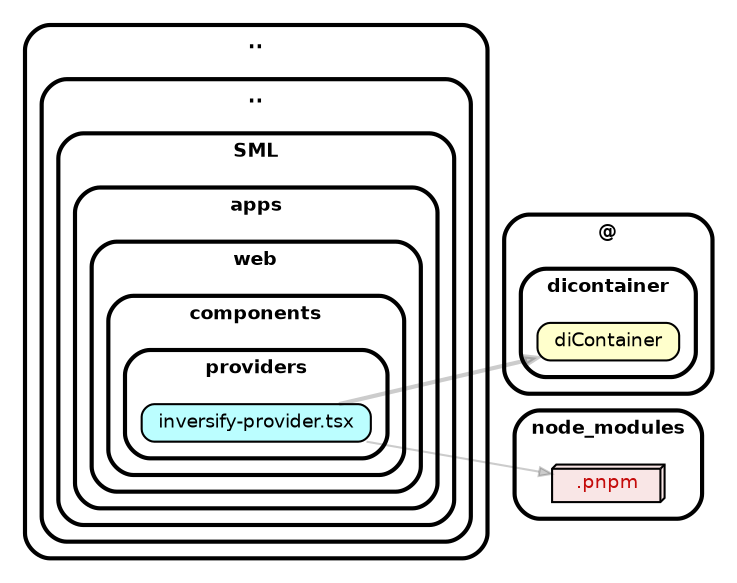 strict digraph "dependency-cruiser output"{
    rankdir="LR" splines="true" overlap="false" nodesep="0.16" ranksep="0.18" fontname="Helvetica-bold" fontsize="9" style="rounded,bold,filled" fillcolor="#ffffff" compound="true"
    node [shape="box" style="rounded, filled" height="0.2" color="black" fillcolor="#ffffcc" fontcolor="black" fontname="Helvetica" fontsize="9"]
    edge [arrowhead="normal" arrowsize="0.6" penwidth="2.0" color="#00000033" fontname="Helvetica" fontsize="9"]

    subgraph "cluster_.." {label=".." subgraph "cluster_../.." {label=".." subgraph "cluster_../../SML" {label="SML" subgraph "cluster_../../SML/apps" {label="apps" subgraph "cluster_../../SML/apps/web" {label="web" subgraph "cluster_../../SML/apps/web/components" {label="components" subgraph "cluster_../../SML/apps/web/components/providers" {label="providers" "../../SML/apps/web/components/providers/inversify-provider.tsx" [label=<inversify-provider.tsx> tooltip="inversify-provider.tsx" URL="../../SML/apps/web/components/providers/inversify-provider.tsx" fillcolor="#bbfeff"] } } } } } } }
    "../../SML/apps/web/components/providers/inversify-provider.tsx" -> "@/dicontainer/diContainer"
    "../../SML/apps/web/components/providers/inversify-provider.tsx" -> "node_modules/.pnpm" [penwidth="1.0"]
    subgraph "cluster_@" {label="@" subgraph "cluster_@/dicontainer" {label="dicontainer" "@/dicontainer/diContainer" [label=<diContainer> tooltip="diContainer" ] } }
    subgraph "cluster_node_modules" {label="node_modules" "node_modules/.pnpm" [label=<.pnpm> tooltip=".pnpm" URL="https://www.npmjs.com/package/.pnpm" shape="box3d" fillcolor="#c40b0a1a" fontcolor="#c40b0a"] }
}
